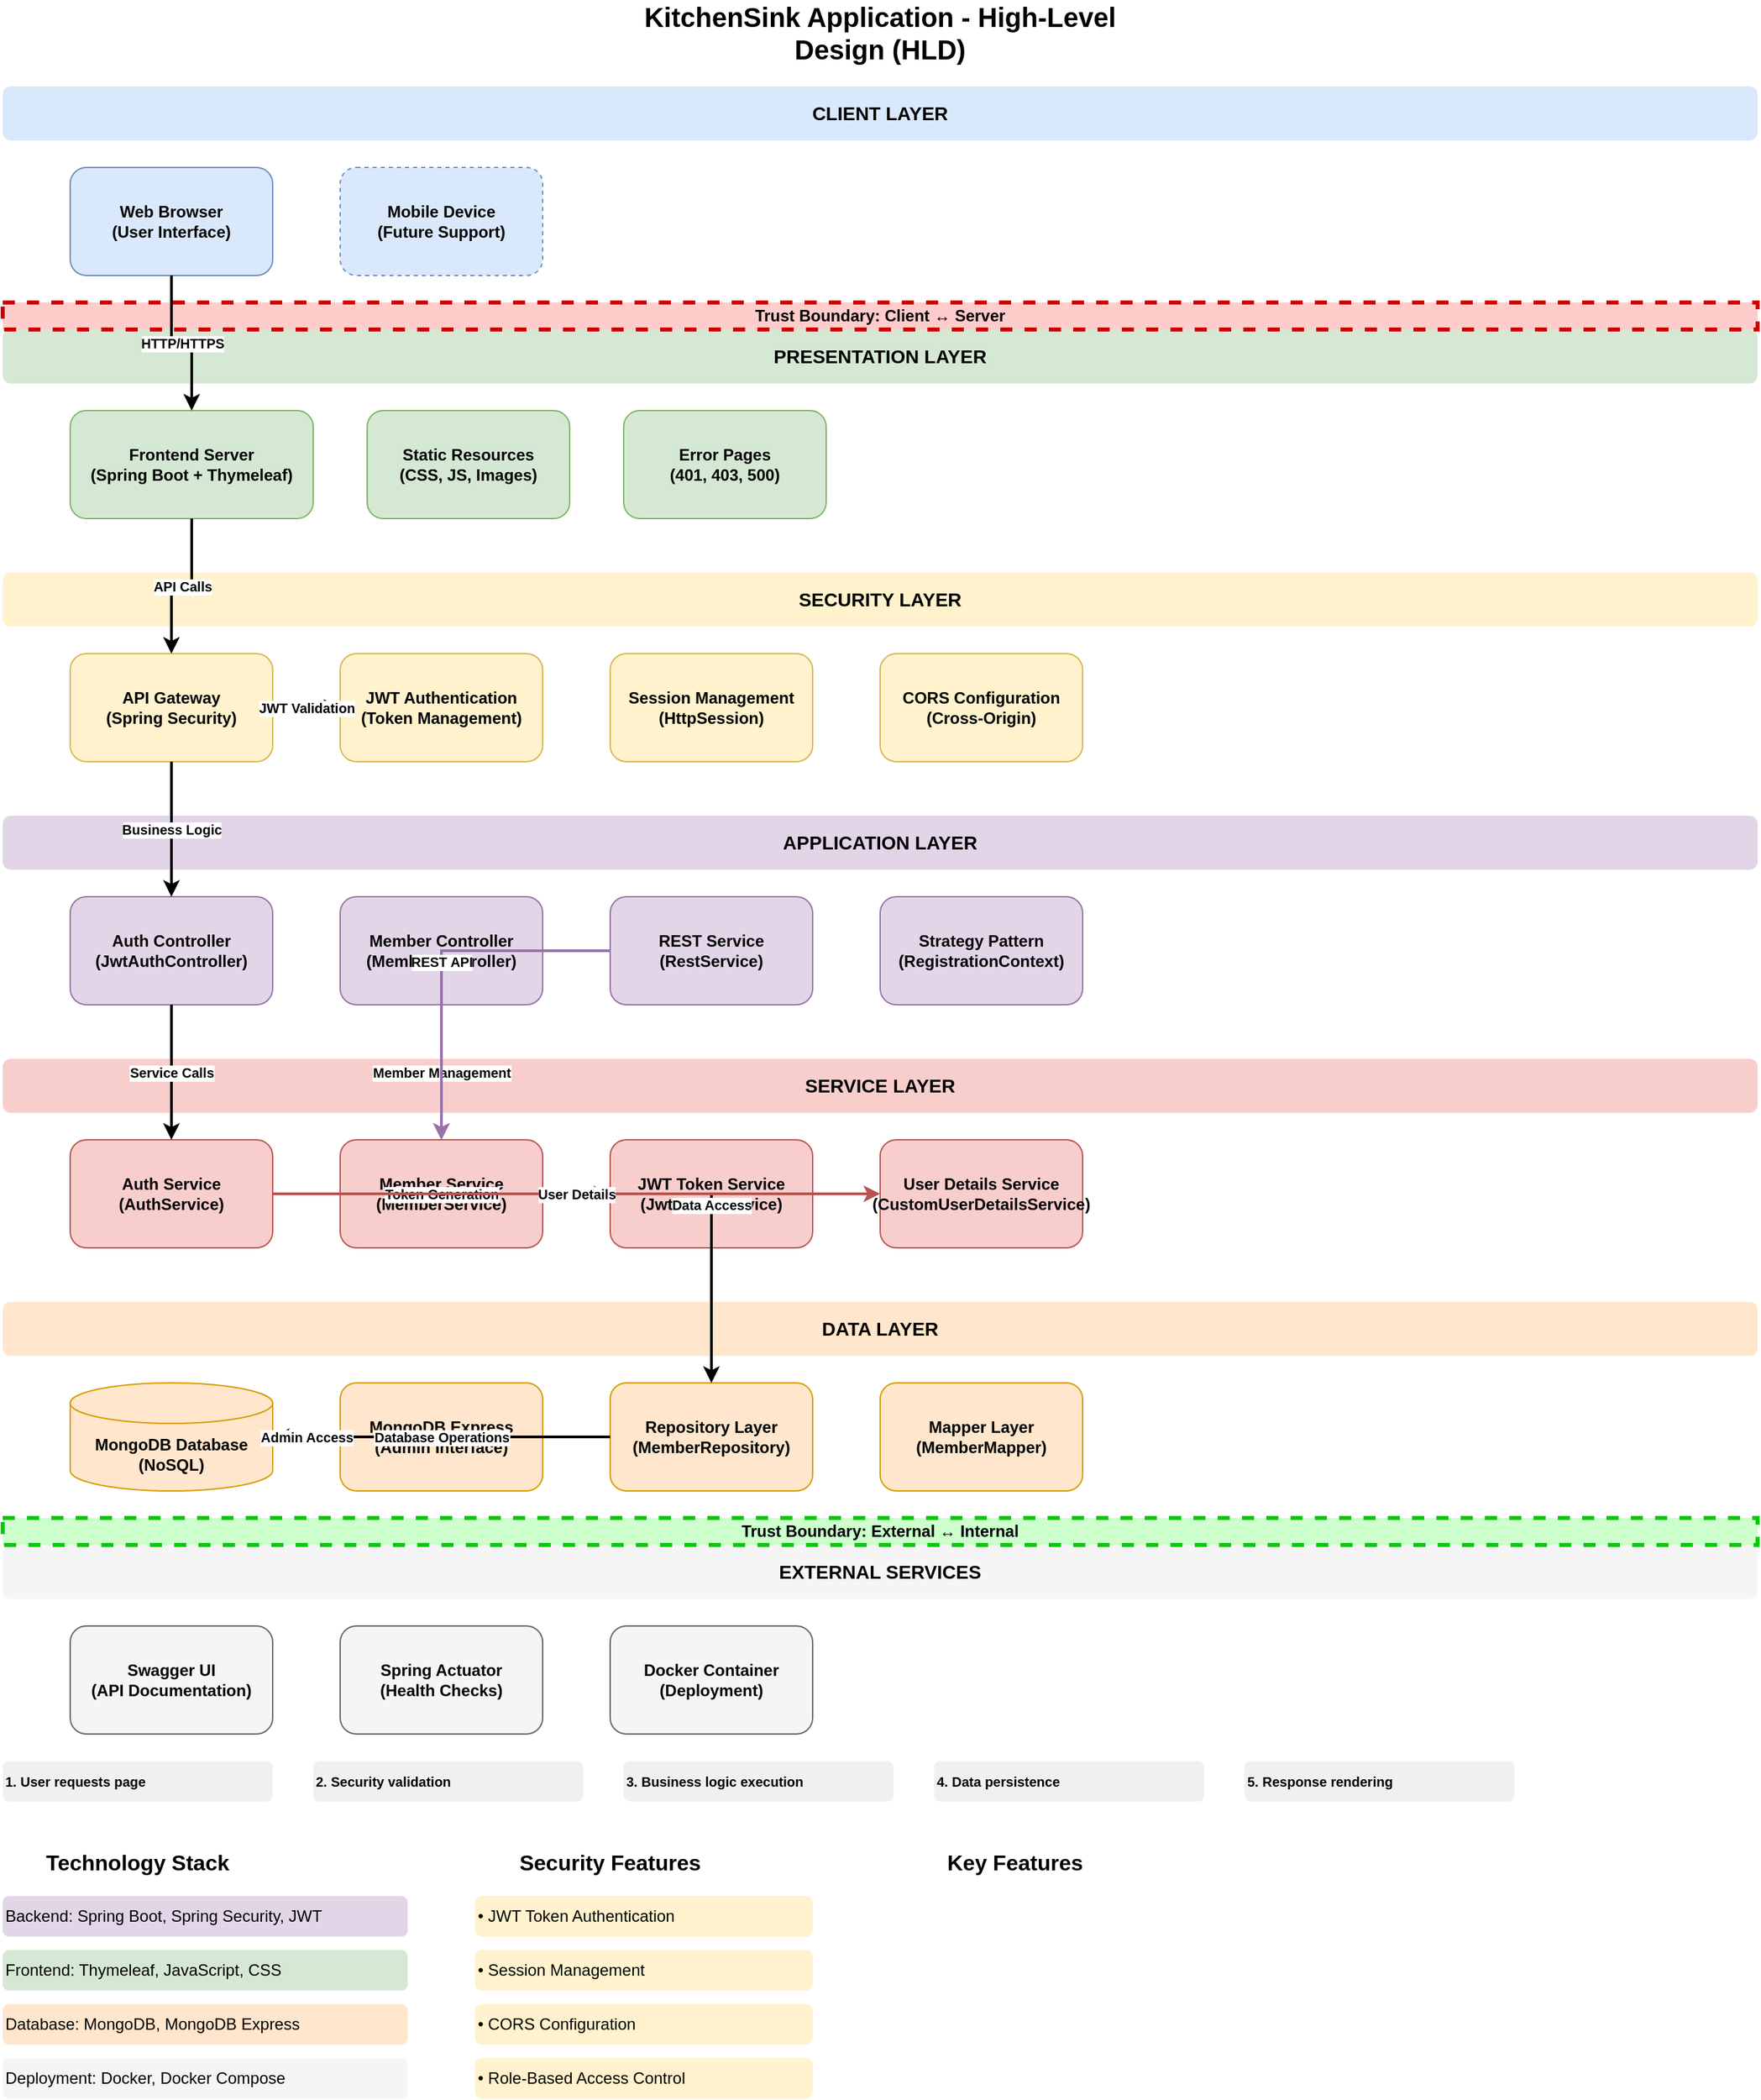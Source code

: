 <?xml version="1.0" encoding="UTF-8"?>
<mxfile version="22.1.16" type="device">
  <diagram name="High-Level Design" id="hld-diagram">
    <mxGraphModel dx="1422" dy="794" grid="1" gridSize="10" guides="1" tooltips="1" connect="1" arrows="1" fold="1" page="1" pageScale="1" pageWidth="1400" pageHeight="1000" math="0" shadow="0">
      <root>
        <mxCell id="0" />
        <mxCell id="1" parent="0" />
        
        <!-- Title -->
        <mxCell id="title" value="KitchenSink Application - High-Level Design (HLD)" style="text;html=1;strokeColor=none;fillColor=none;align=center;verticalAlign=middle;whiteSpace=wrap;rounded=0;fontSize=20;fontStyle=1;" vertex="1" parent="1">
          <mxGeometry x="500" y="20" width="400" height="40" as="geometry" />
        </mxCell>
        
        <!-- Client Layer -->
        <mxCell id="client-layer" value="CLIENT LAYER" style="text;html=1;strokeColor=none;fillColor=#dae8fc;align=center;verticalAlign=middle;whiteSpace=wrap;rounded=1;fontSize=14;fontStyle=1;" vertex="1" parent="1">
          <mxGeometry x="50" y="80" width="1300" height="40" as="geometry" />
        </mxCell>
        
        <mxCell id="client" value="Web Browser&#xa;(User Interface)" style="rounded=1;whiteSpace=wrap;html=1;fillColor=#dae8fc;strokeColor=#6c8ebf;fontSize=12;fontStyle=1;" vertex="1" parent="1">
          <mxGeometry x="100" y="140" width="150" height="80" as="geometry" />
        </mxCell>
        
        <mxCell id="mobile" value="Mobile Device&#xa;(Future Support)" style="rounded=1;whiteSpace=wrap;html=1;fillColor=#dae8fc;strokeColor=#6c8ebf;fontSize=12;fontStyle=1;dashed=1;" vertex="1" parent="1">
          <mxGeometry x="300" y="140" width="150" height="80" as="geometry" />
        </mxCell>
        
        <!-- Presentation Layer -->
        <mxCell id="presentation-layer" value="PRESENTATION LAYER" style="text;html=1;strokeColor=none;fillColor=#d5e8d4;align=center;verticalAlign=middle;whiteSpace=wrap;rounded=1;fontSize=14;fontStyle=1;" vertex="1" parent="1">
          <mxGeometry x="50" y="260" width="1300" height="40" as="geometry" />
        </mxCell>
        
        <mxCell id="frontend-server" value="Frontend Server&#xa;(Spring Boot + Thymeleaf)" style="rounded=1;whiteSpace=wrap;html=1;fillColor=#d5e8d4;strokeColor=#82b366;fontSize=12;fontStyle=1;" vertex="1" parent="1">
          <mxGeometry x="100" y="320" width="180" height="80" as="geometry" />
        </mxCell>
        
        <mxCell id="static-resources" value="Static Resources&#xa;(CSS, JS, Images)" style="rounded=1;whiteSpace=wrap;html=1;fillColor=#d5e8d4;strokeColor=#82b366;fontSize=12;fontStyle=1;" vertex="1" parent="1">
          <mxGeometry x="320" y="320" width="150" height="80" as="geometry" />
        </mxCell>
        
        <mxCell id="error-pages" value="Error Pages&#xa;(401, 403, 500)" style="rounded=1;whiteSpace=wrap;html=1;fillColor=#d5e8d4;strokeColor=#82b366;fontSize=12;fontStyle=1;" vertex="1" parent="1">
          <mxGeometry x="510" y="320" width="150" height="80" as="geometry" />
        </mxCell>
        
        <!-- Security Layer -->
        <mxCell id="security-layer" value="SECURITY LAYER" style="text;html=1;strokeColor=none;fillColor=#fff2cc;align=center;verticalAlign=middle;whiteSpace=wrap;rounded=1;fontSize=14;fontStyle=1;" vertex="1" parent="1">
          <mxGeometry x="50" y="440" width="1300" height="40" as="geometry" />
        </mxCell>
        
        <mxCell id="api-gateway" value="API Gateway&#xa;(Spring Security)" style="rounded=1;whiteSpace=wrap;html=1;fillColor=#fff2cc;strokeColor=#d6b656;fontSize=12;fontStyle=1;" vertex="1" parent="1">
          <mxGeometry x="100" y="500" width="150" height="80" as="geometry" />
        </mxCell>
        
        <mxCell id="jwt-auth" value="JWT Authentication&#xa;(Token Management)" style="rounded=1;whiteSpace=wrap;html=1;fillColor=#fff2cc;strokeColor=#d6b656;fontSize=12;fontStyle=1;" vertex="1" parent="1">
          <mxGeometry x="300" y="500" width="150" height="80" as="geometry" />
        </mxCell>
        
        <mxCell id="session-mgmt" value="Session Management&#xa;(HttpSession)" style="rounded=1;whiteSpace=wrap;html=1;fillColor=#fff2cc;strokeColor=#d6b656;fontSize=12;fontStyle=1;" vertex="1" parent="1">
          <mxGeometry x="500" y="500" width="150" height="80" as="geometry" />
        </mxCell>
        
        <mxCell id="cors-config" value="CORS Configuration&#xa;(Cross-Origin)" style="rounded=1;whiteSpace=wrap;html=1;fillColor=#fff2cc;strokeColor=#d6b656;fontSize=12;fontStyle=1;" vertex="1" parent="1">
          <mxGeometry x="700" y="500" width="150" height="80" as="geometry" />
        </mxCell>
        
        <!-- Application Layer -->
        <mxCell id="application-layer" value="APPLICATION LAYER" style="text;html=1;strokeColor=none;fillColor=#e1d5e7;align=center;verticalAlign=middle;whiteSpace=wrap;rounded=1;fontSize=14;fontStyle=1;" vertex="1" parent="1">
          <mxGeometry x="50" y="620" width="1300" height="40" as="geometry" />
        </mxCell>
        
        <mxCell id="auth-controller" value="Auth Controller&#xa;(JwtAuthController)" style="rounded=1;whiteSpace=wrap;html=1;fillColor=#e1d5e7;strokeColor=#9673a6;fontSize=12;fontStyle=1;" vertex="1" parent="1">
          <mxGeometry x="100" y="680" width="150" height="80" as="geometry" />
        </mxCell>
        
        <mxCell id="member-controller" value="Member Controller&#xa;(MemberController)" style="rounded=1;whiteSpace=wrap;html=1;fillColor=#e1d5e7;strokeColor=#9673a6;fontSize=12;fontStyle=1;" vertex="1" parent="1">
          <mxGeometry x="300" y="680" width="150" height="80" as="geometry" />
        </mxCell>
        
        <mxCell id="rest-service" value="REST Service&#xa;(RestService)" style="rounded=1;whiteSpace=wrap;html=1;fillColor=#e1d5e7;strokeColor=#9673a6;fontSize=12;fontStyle=1;" vertex="1" parent="1">
          <mxGeometry x="500" y="680" width="150" height="80" as="geometry" />
        </mxCell>
        
        <mxCell id="strategy-pattern" value="Strategy Pattern&#xa;(RegistrationContext)" style="rounded=1;whiteSpace=wrap;html=1;fillColor=#e1d5e7;strokeColor=#9673a6;fontSize=12;fontStyle=1;" vertex="1" parent="1">
          <mxGeometry x="700" y="680" width="150" height="80" as="geometry" />
        </mxCell>
        
        <!-- Service Layer -->
        <mxCell id="service-layer" value="SERVICE LAYER" style="text;html=1;strokeColor=none;fillColor=#f8cecc;align=center;verticalAlign=middle;whiteSpace=wrap;rounded=1;fontSize=14;fontStyle=1;" vertex="1" parent="1">
          <mxGeometry x="50" y="800" width="1300" height="40" as="geometry" />
        </mxCell>
        
        <mxCell id="auth-service" value="Auth Service&#xa;(AuthService)" style="rounded=1;whiteSpace=wrap;html=1;fillColor=#f8cecc;strokeColor=#b85450;fontSize=12;fontStyle=1;" vertex="1" parent="1">
          <mxGeometry x="100" y="860" width="150" height="80" as="geometry" />
        </mxCell>
        
        <mxCell id="member-service" value="Member Service&#xa;(MemberService)" style="rounded=1;whiteSpace=wrap;html=1;fillColor=#f8cecc;strokeColor=#b85450;fontSize=12;fontStyle=1;" vertex="1" parent="1">
          <mxGeometry x="300" y="860" width="150" height="80" as="geometry" />
        </mxCell>
        
        <mxCell id="jwt-service" value="JWT Token Service&#xa;(JwtTokenService)" style="rounded=1;whiteSpace=wrap;html=1;fillColor=#f8cecc;strokeColor=#b85450;fontSize=12;fontStyle=1;" vertex="1" parent="1">
          <mxGeometry x="500" y="860" width="150" height="80" as="geometry" />
        </mxCell>
        
        <mxCell id="user-details" value="User Details Service&#xa;(CustomUserDetailsService)" style="rounded=1;whiteSpace=wrap;html=1;fillColor=#f8cecc;strokeColor=#b85450;fontSize=12;fontStyle=1;" vertex="1" parent="1">
          <mxGeometry x="700" y="860" width="150" height="80" as="geometry" />
        </mxCell>
        
        <!-- Data Layer -->
        <mxCell id="data-layer" value="DATA LAYER" style="text;html=1;strokeColor=none;fillColor=#ffe6cc;align=center;verticalAlign=middle;whiteSpace=wrap;rounded=1;fontSize=14;fontStyle=1;" vertex="1" parent="1">
          <mxGeometry x="50" y="980" width="1300" height="40" as="geometry" />
        </mxCell>
        
        <mxCell id="mongodb" value="MongoDB Database&#xa;(NoSQL)" style="shape=cylinder3;whiteSpace=wrap;html=1;boundedLbl=1;backgroundOutline=1;size=15;fillColor=#ffe6cc;strokeColor=#d79b00;fontSize=12;fontStyle=1;" vertex="1" parent="1">
          <mxGeometry x="100" y="1040" width="150" height="80" as="geometry" />
        </mxCell>
        
        <mxCell id="mongo-express" value="MongoDB Express&#xa;(Admin Interface)" style="rounded=1;whiteSpace=wrap;html=1;fillColor=#ffe6cc;strokeColor=#d79b00;fontSize=12;fontStyle=1;" vertex="1" parent="1">
          <mxGeometry x="300" y="1040" width="150" height="80" as="geometry" />
        </mxCell>
        
        <mxCell id="repository" value="Repository Layer&#xa;(MemberRepository)" style="rounded=1;whiteSpace=wrap;html=1;fillColor=#ffe6cc;strokeColor=#d79b00;fontSize=12;fontStyle=1;" vertex="1" parent="1">
          <mxGeometry x="500" y="1040" width="150" height="80" as="geometry" />
        </mxCell>
        
        <mxCell id="mapper" value="Mapper Layer&#xa;(MemberMapper)" style="rounded=1;whiteSpace=wrap;html=1;fillColor=#ffe6cc;strokeColor=#d79b00;fontSize=12;fontStyle=1;" vertex="1" parent="1">
          <mxGeometry x="700" y="1040" width="150" height="80" as="geometry" />
        </mxCell>
        
        <!-- External Services -->
        <mxCell id="external-layer" value="EXTERNAL SERVICES" style="text;html=1;strokeColor=none;fillColor=#f5f5f5;align=center;verticalAlign=middle;whiteSpace=wrap;rounded=1;fontSize=14;fontStyle=1;" vertex="1" parent="1">
          <mxGeometry x="50" y="1160" width="1300" height="40" as="geometry" />
        </mxCell>
        
        <mxCell id="swagger" value="Swagger UI&#xa;(API Documentation)" style="rounded=1;whiteSpace=wrap;html=1;fillColor=#f5f5f5;strokeColor=#666666;fontSize=12;fontStyle=1;" vertex="1" parent="1">
          <mxGeometry x="100" y="1220" width="150" height="80" as="geometry" />
        </mxCell>
        
        <mxCell id="actuator" value="Spring Actuator&#xa;(Health Checks)" style="rounded=1;whiteSpace=wrap;html=1;fillColor=#f5f5f5;strokeColor=#666666;fontSize=12;fontStyle=1;" vertex="1" parent="1">
          <mxGeometry x="300" y="1220" width="150" height="80" as="geometry" />
        </mxCell>
        
        <mxCell id="docker" value="Docker Container&#xa;(Deployment)" style="rounded=1;whiteSpace=wrap;html=1;fillColor=#f5f5f5;strokeColor=#666666;fontSize=12;fontStyle=1;" vertex="1" parent="1">
          <mxGeometry x="500" y="1220" width="150" height="80" as="geometry" />
        </mxCell>
        
        <!-- Trust Boundaries -->
        <mxCell id="trust-boundary-1" value="Trust Boundary: Client ↔ Server" style="shape=rect;html=1;whiteSpace=wrap;fillColor=#ffcccc;strokeColor=#cc0000;strokeWidth=3;dashed=1;fontSize=12;fontStyle=1;" vertex="1" parent="1">
          <mxGeometry x="50" y="240" width="1300" height="20" as="geometry" />
        </mxCell>
        
        <mxCell id="trust-boundary-2" value="Trust Boundary: External ↔ Internal" style="shape=rect;html=1;whiteSpace=wrap;fillColor=#ccffcc;strokeColor=#00cc00;strokeWidth=3;dashed=1;fontSize=12;fontStyle=1;" vertex="1" parent="1">
          <mxGeometry x="50" y="1140" width="1300" height="20" as="geometry" />
        </mxCell>
        
        <!-- Data Flow Connections -->
        <mxCell id="flow1" value="HTTP/HTTPS" style="edgeStyle=orthogonalEdgeStyle;rounded=0;orthogonalLoop=1;jettySize=auto;html=1;fontSize=10;fontStyle=1;strokeWidth=2;" edge="1" parent="1" source="client" target="frontend-server">
          <mxGeometry relative="1" as="geometry" />
        </mxCell>
        
        <mxCell id="flow2" value="API Calls" style="edgeStyle=orthogonalEdgeStyle;rounded=0;orthogonalLoop=1;jettySize=auto;html=1;fontSize=10;fontStyle=1;strokeWidth=2;" edge="1" parent="1" source="frontend-server" target="api-gateway">
          <mxGeometry relative="1" as="geometry" />
        </mxCell>
        
        <mxCell id="flow3" value="JWT Validation" style="edgeStyle=orthogonalEdgeStyle;rounded=0;orthogonalLoop=1;jettySize=auto;html=1;fontSize=10;fontStyle=1;strokeWidth=2;" edge="1" parent="1" source="api-gateway" target="jwt-auth">
          <mxGeometry relative="1" as="geometry" />
        </mxCell>
        
        <mxCell id="flow4" value="Business Logic" style="edgeStyle=orthogonalEdgeStyle;rounded=0;orthogonalLoop=1;jettySize=auto;html=1;fontSize=10;fontStyle=1;strokeWidth=2;" edge="1" parent="1" source="api-gateway" target="auth-controller">
          <mxGeometry relative="1" as="geometry" />
        </mxCell>
        
        <mxCell id="flow5" value="Service Calls" style="edgeStyle=orthogonalEdgeStyle;rounded=0;orthogonalLoop=1;jettySize=auto;html=1;fontSize=10;fontStyle=1;strokeWidth=2;" edge="1" parent="1" source="auth-controller" target="auth-service">
          <mxGeometry relative="1" as="geometry" />
        </mxCell>
        
        <mxCell id="flow6" value="Data Access" style="edgeStyle=orthogonalEdgeStyle;rounded=0;orthogonalLoop=1;jettySize=auto;html=1;fontSize=10;fontStyle=1;strokeWidth=2;" edge="1" parent="1" source="member-service" target="repository">
          <mxGeometry relative="1" as="geometry" />
        </mxCell>
        
        <mxCell id="flow7" value="Database Operations" style="edgeStyle=orthogonalEdgeStyle;rounded=0;orthogonalLoop=1;jettySize=auto;html=1;fontSize=10;fontStyle=1;strokeWidth=2;" edge="1" parent="1" source="repository" target="mongodb">
          <mxGeometry relative="1" as="geometry" />
        </mxCell>
        
        <mxCell id="flow8" value="Admin Access" style="edgeStyle=orthogonalEdgeStyle;rounded=0;orthogonalLoop=1;jettySize=auto;html=1;fontSize=10;fontStyle=1;strokeWidth=2;" edge="1" parent="1" source="mongo-express" target="mongodb">
          <mxGeometry relative="1" as="geometry" />
        </mxCell>
        
        <!-- Cross-layer connections -->
        <mxCell id="cross1" value="Member Management" style="edgeStyle=orthogonalEdgeStyle;rounded=0;orthogonalLoop=1;jettySize=auto;html=1;fontSize=10;fontStyle=1;strokeWidth=2;strokeColor=#9673a6;" edge="1" parent="1" source="member-controller" target="member-service">
          <mxGeometry relative="1" as="geometry" />
        </mxCell>
        
        <mxCell id="cross2" value="REST API" style="edgeStyle=orthogonalEdgeStyle;rounded=0;orthogonalLoop=1;jettySize=auto;html=1;fontSize=10;fontStyle=1;strokeWidth=2;strokeColor=#9673a6;" edge="1" parent="1" source="rest-service" target="member-service">
          <mxGeometry relative="1" as="geometry" />
        </mxCell>
        
        <mxCell id="cross3" value="Token Generation" style="edgeStyle=orthogonalEdgeStyle;rounded=0;orthogonalLoop=1;jettySize=auto;html=1;fontSize=10;fontStyle=1;strokeWidth=2;strokeColor=#b85450;" edge="1" parent="1" source="auth-service" target="jwt-service">
          <mxGeometry relative="1" as="geometry" />
        </mxCell>
        
        <mxCell id="cross4" value="User Details" style="edgeStyle=orthogonalEdgeStyle;rounded=0;orthogonalLoop=1;jettySize=auto;html=1;fontSize=10;fontStyle=1;strokeWidth=2;strokeColor=#b85450;" edge="1" parent="1" source="auth-service" target="user-details">
          <mxGeometry relative="1" as="geometry" />
        </mxCell>
        
        <!-- Data Flow Labels -->
        <mxCell id="data-flow-1" value="1. User requests page" style="text;html=1;strokeColor=none;fillColor=#f0f0f0;align=left;verticalAlign=middle;whiteSpace=wrap;rounded=1;fontSize=10;fontStyle=1;" vertex="1" parent="1">
          <mxGeometry x="50" y="1320" width="200" height="30" as="geometry" />
        </mxCell>
        
        <mxCell id="data-flow-2" value="2. Security validation" style="text;html=1;strokeColor=none;fillColor=#f0f0f0;align=left;verticalAlign=middle;whiteSpace=wrap;rounded=1;fontSize=10;fontStyle=1;" vertex="1" parent="1">
          <mxGeometry x="280" y="1320" width="200" height="30" as="geometry" />
        </mxCell>
        
        <mxCell id="data-flow-3" value="3. Business logic execution" style="text;html=1;strokeColor=none;fillColor=#f0f0f0;align=left;verticalAlign=middle;whiteSpace=wrap;rounded=1;fontSize=10;fontStyle=1;" vertex="1" parent="1">
          <mxGeometry x="510" y="1320" width="200" height="30" as="geometry" />
        </mxCell>
        
        <mxCell id="data-flow-4" value="4. Data persistence" style="text;html=1;strokeColor=none;fillColor=#f0f0f0;align=left;verticalAlign=middle;whiteSpace=wrap;rounded=1;fontSize=10;fontStyle=1;" vertex="1" parent="1">
          <mxGeometry x="740" y="1320" width="200" height="30" as="geometry" />
        </mxCell>
        
        <mxCell id="data-flow-5" value="5. Response rendering" style="text;html=1;strokeColor=none;fillColor=#f0f0f0;align=left;verticalAlign=middle;whiteSpace=wrap;rounded=1;fontSize=10;fontStyle=1;" vertex="1" parent="1">
          <mxGeometry x="970" y="1320" width="200" height="30" as="geometry" />
        </mxCell>
        
        <!-- Technology Stack -->
        <mxCell id="tech-stack-title" value="Technology Stack" style="text;html=1;strokeColor=none;fillColor=none;align=center;verticalAlign=middle;whiteSpace=wrap;rounded=0;fontSize=16;fontStyle=1;" vertex="1" parent="1">
          <mxGeometry x="50" y="1380" width="200" height="30" as="geometry" />
        </mxCell>
        
        <mxCell id="tech-backend" value="Backend: Spring Boot, Spring Security, JWT" style="text;html=1;strokeColor=none;fillColor=#e1d5e7;align=left;verticalAlign=middle;whiteSpace=wrap;rounded=1;fontSize=12;" vertex="1" parent="1">
          <mxGeometry x="50" y="1420" width="300" height="30" as="geometry" />
        </mxCell>
        
        <mxCell id="tech-frontend" value="Frontend: Thymeleaf, JavaScript, CSS" style="text;html=1;strokeColor=none;fillColor=#d5e8d4;align=left;verticalAlign=middle;whiteSpace=wrap;rounded=1;fontSize=12;" vertex="1" parent="1">
          <mxGeometry x="50" y="1460" width="300" height="30" as="geometry" />
        </mxCell>
        
        <mxCell id="tech-database" value="Database: MongoDB, MongoDB Express" style="text;html=1;strokeColor=none;fillColor=#ffe6cc;align=left;verticalAlign=middle;whiteSpace=wrap;rounded=1;fontSize=12;" vertex="1" parent="1">
          <mxGeometry x="50" y="1500" width="300" height="30" as="geometry" />
        </mxCell>
        
        <mxCell id="tech-deployment" value="Deployment: Docker, Docker Compose" style="text;html=1;strokeColor=none;fillColor=#f5f5f5;align=left;verticalAlign=middle;whiteSpace=wrap;rounded=1;fontSize=12;" vertex="1" parent="1">
          <mxGeometry x="50" y="1540" width="300" height="30" as="geometry" />
        </mxCell>
        
        <!-- Security Features -->
        <mxCell id="security-title" value="Security Features" style="text;html=1;strokeColor=none;fillColor=none;align=center;verticalAlign=middle;whiteSpace=wrap;rounded=0;fontSize=16;fontStyle=1;" vertex="1" parent="1">
          <mxGeometry x="400" y="1380" width="200" height="30" as="geometry" />
        </mxCell>
        
        <mxCell id="security-jwt" value="• JWT Token Authentication" style="text;html=1;strokeColor=none;fillColor=#fff2cc;align=left;verticalAlign=middle;whiteSpace=wrap;rounded=1;fontSize=12;" vertex="1" parent="1">
          <mxGeometry x="400" y="1420" width="250" height="30" as="geometry" />
        </mxCell>
        
        <mxCell id="security-session" value="• Session Management" style="text;html=1;strokeColor=none;fillColor=#fff2cc;align=left;verticalAlign=middle;whiteSpace=wrap;rounded=1;fontSize=12;" vertex="1" parent="1">
          <mxGeometry x="400" y="1460" width="250" height="30" as="geometry" />
        </mxCell>
        
        <mxCell id="security-cors" value="• CORS Configuration" style="text;html=1;strokeColor=none;fillColor=#fff2cc;align=left;verticalAlign=middle;whiteSpace=wrap;rounded=1;fontSize=12;" vertex="1" parent="1">
          <mxGeometry x="400" y="1500" width="250" height="30" as="geometry" />
        </mxCell>
        
        <mxCell id="security-role" value="• Role-Based Access Control" style="text;html=1;strokeColor=none;fillColor=#fff2cc;align=left;verticalAlign=middle;whiteSpace=wrap;rounded=1;fontSize=12;" vertex="1" parent="1">
          <mxGeometry x="400" y="1540" width="250" height="30" as="geometry" />
        </mxCell>
        
        <!-- Key Features -->
        <mxCell id="features-title" value="Key Features" style="text;html=1;strokeColor=none;fillColor=none;align=center;verticalAlign=middle;whiteSpace=wrap;rounded=0;fontSize=16;fontStyle=1;" vertex="1" parent="1">
          <mxGeometry x="700" y="1380" width="200" height="30" as="geometry" />
        </mxCell>
        
        <mxCell id="features-auth" value="• User Authentication & Authorization" style="text;html=1;strokeColor=none;fillColor=#f8cecc;align=left;verticalAlign=middle;whiteSpace=wrap;rounded=1;fontSize=12;" vertex="1" parent="1">
          <mxGeometry x="700" y="1420" width="300" height="30" as="geometry" />
        </mxCell>
        
        <mxCell id="features-crud" value="• CRUD Operations for Members" style="text;html=1;strokeColor=none;fillColor=#f8cecc;align=left;verticalAlign=middle;whiteSpace=wrap;rounded=1;fontSize=12;" vertex="1" parent="1">
          <mxGeometry x="700" y="1460" width="300" height="30" as="geometry" />
        </mxCell>
        
        <mxCell id="features-strategy" value="• Strategy Pattern Implementation" style="text;html=1;strokeColor=none;fillColor=#f8cecc;align=left;verticalAlign=middle;whiteSpace=wrap;rounded=1;fontSize=12;" vertex="1" parent="1">
          <mxGeometry x="700" y="1500" width="300" height="30" as="geometry" />
        </mxCell>
        
        <mxCell id="features-admin" value="• Admin Dashboard & MongoDB Express" style="text;html=1;strokeColor=none;fillColor=#f8cecc;align=left;verticalAlign=middle;whiteSpace=wrap;rounded=1;fontSize=12;" vertex="1" parent="1">
          <mxGeometry x="700" y="1540" width="300" height="30" as="geometry" />
        </mxCell>
        
      </root>
    </mxGraphModel>
  </diagram>
</mxfile> 